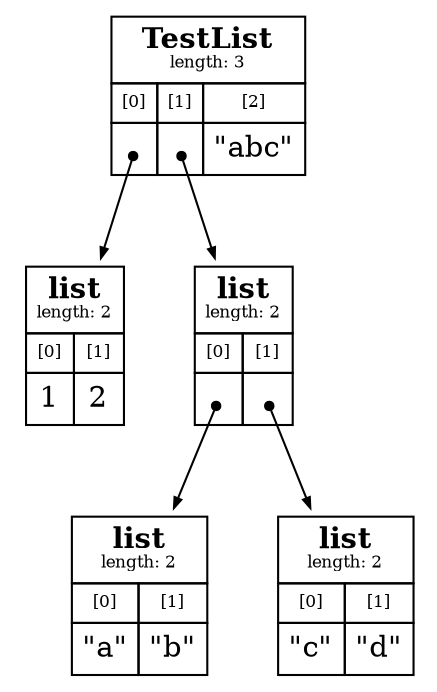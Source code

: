 digraph list_graph {
	graph [dpi=300]
	node [shape=none]
	edge [arrowsize=0.5 arrowtail=dot dir=both tailclip=false]
	node0 [label=<
<TABLE ALIGN="CENTER"
       BORDER="0"
       CELLBORDER="1"
       CELLSPACING="0"
       CELLPADDING="4">
    <TR>
<TD COLSPAN="3">
<B>TestList</B><BR/>
<FONT POINT-SIZE="8">length: 3</FONT>
</TD>
    </TR>
    <TR>
<TD><FONT POINT-SIZE="8">[0]</FONT></TD>
<TD><FONT POINT-SIZE="8">[1]</FONT></TD>
<TD><FONT POINT-SIZE="8">[2]</FONT></TD>
    </TR>
    <TR>
<TD PORT="0"> </TD>
<TD PORT="1"> </TD>
<TD PORT="2">"abc"</TD>
    </TR>
</TABLE>
>]
	node0:0:c -> node1
	node0:1:c -> node2
	node1 [label=<
<TABLE ALIGN="CENTER"
       BORDER="0"
       CELLBORDER="1"
       CELLSPACING="0"
       CELLPADDING="4">
    <TR>
<TD COLSPAN="2">
<B>list</B><BR/>
<FONT POINT-SIZE="8">length: 2</FONT>
</TD>
    </TR>
    <TR>
<TD><FONT POINT-SIZE="8">[0]</FONT></TD>
<TD><FONT POINT-SIZE="8">[1]</FONT></TD>
    </TR>
    <TR>
<TD PORT="0">1</TD>
<TD PORT="1">2</TD>
    </TR>
</TABLE>
>]
	node2 [label=<
<TABLE ALIGN="CENTER"
       BORDER="0"
       CELLBORDER="1"
       CELLSPACING="0"
       CELLPADDING="4">
    <TR>
<TD COLSPAN="2">
<B>list</B><BR/>
<FONT POINT-SIZE="8">length: 2</FONT>
</TD>
    </TR>
    <TR>
<TD><FONT POINT-SIZE="8">[0]</FONT></TD>
<TD><FONT POINT-SIZE="8">[1]</FONT></TD>
    </TR>
    <TR>
<TD PORT="0"> </TD>
<TD PORT="1"> </TD>
    </TR>
</TABLE>
>]
	node2:0:c -> node3
	node2:1:c -> node4
	node3 [label=<
<TABLE ALIGN="CENTER"
       BORDER="0"
       CELLBORDER="1"
       CELLSPACING="0"
       CELLPADDING="4">
    <TR>
<TD COLSPAN="2">
<B>list</B><BR/>
<FONT POINT-SIZE="8">length: 2</FONT>
</TD>
    </TR>
    <TR>
<TD><FONT POINT-SIZE="8">[0]</FONT></TD>
<TD><FONT POINT-SIZE="8">[1]</FONT></TD>
    </TR>
    <TR>
<TD PORT="0">"a"</TD>
<TD PORT="1">"b"</TD>
    </TR>
</TABLE>
>]
	node4 [label=<
<TABLE ALIGN="CENTER"
       BORDER="0"
       CELLBORDER="1"
       CELLSPACING="0"
       CELLPADDING="4">
    <TR>
<TD COLSPAN="2">
<B>list</B><BR/>
<FONT POINT-SIZE="8">length: 2</FONT>
</TD>
    </TR>
    <TR>
<TD><FONT POINT-SIZE="8">[0]</FONT></TD>
<TD><FONT POINT-SIZE="8">[1]</FONT></TD>
    </TR>
    <TR>
<TD PORT="0">"c"</TD>
<TD PORT="1">"d"</TD>
    </TR>
</TABLE>
>]
}
